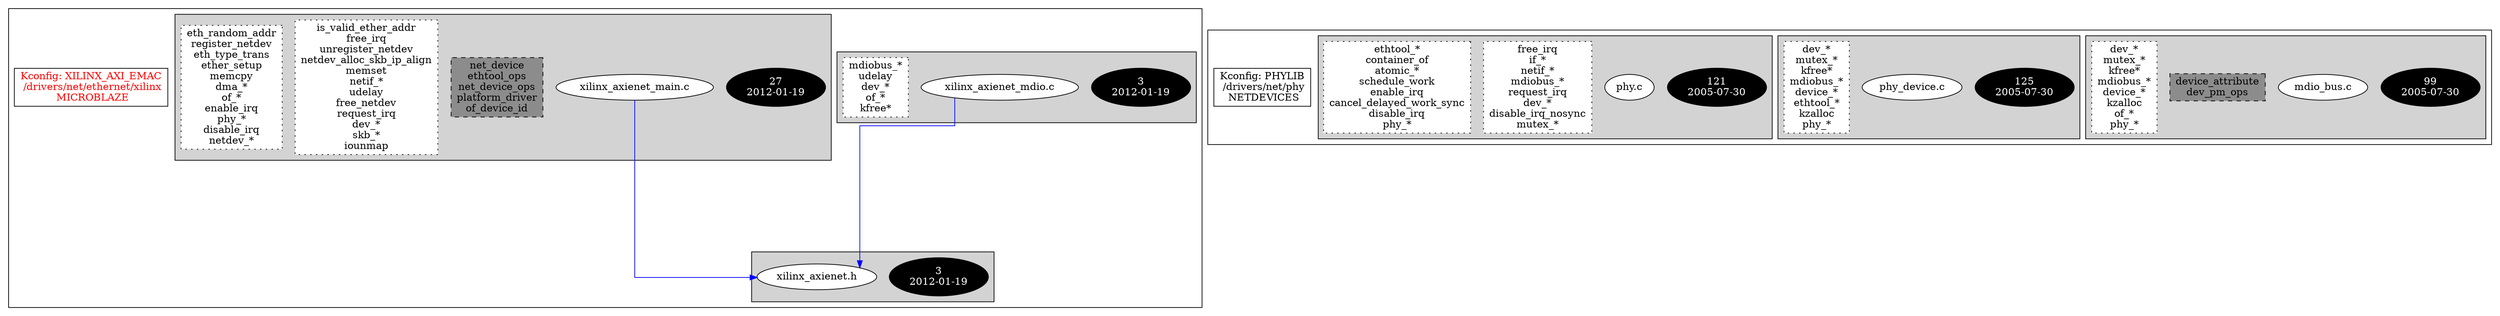 digraph Driver {
	ranksep=2;
	splines=ortho;
	//Symbol: XILINX_AXI_EMAC
	subgraph "cluster_XILINX_AXI_EMAC"{
		subgraph "cluster_xilinx_axienet_mdio.c" {
			style=filled
			"commit_xilinx_axienet_mdio.c" [style=filled, fillcolor=black, fontcolor=white, label="3\n2012-01-19"];
			"xilinx_axienet_mdio.c" [style=filled, fillcolor=white, fontcolor=black, label="xilinx_axienet_mdio.c\n"];
			"funccall0-xilinx_axienet_mdio.c" [style="filled,dotted" shape=box, fillcolor=white, fontcolor=black, label="mdiobus_*\nudelay\ndev_*\nof_*\nkfree*\n"];
		}
		subgraph "cluster_xilinx_axienet.h" {
			style=filled
			"commit_xilinx_axienet.h" [style=filled, fillcolor=black, fontcolor=white, label="3\n2012-01-19"];
			"xilinx_axienet.h" [style=filled, fillcolor=white, fontcolor=black, label="xilinx_axienet.h\n"];
		}
		subgraph "cluster_xilinx_axienet_main.c" {
			style=filled
			"commit_xilinx_axienet_main.c" [style=filled, fillcolor=black, fontcolor=white, label="27\n2012-01-19"];
			"xilinx_axienet_main.c" [style=filled, fillcolor=white, fontcolor=black, label="xilinx_axienet_main.c\n"];
			"structs-xilinx_axienet_main.c" [style="filled,dashed" shape=box, fillcolor=grey55, fontcolor=black, label="net_device\nethtool_ops\nnet_device_ops\nplatform_driver\nof_device_id\n"];
			"funccall2-xilinx_axienet_main.c" [style="filled,dotted" shape=box, fillcolor=white, fontcolor=black, label="is_valid_ether_addr\nfree_irq\nunregister_netdev\nnetdev_alloc_skb_ip_align\nmemset\nnetif_*\nudelay\nfree_netdev\nrequest_irq\ndev_*\nskb_*\niounmap\n"];
			"funccall1-xilinx_axienet_main.c" [style="filled,dotted" shape=box, fillcolor=white, fontcolor=black, label="eth_random_addr\nregister_netdev\neth_type_trans\nether_setup\nmemcpy\ndma_*\nof_*\nenable_irq\nphy_*\ndisable_irq\nnetdev_*\n"];
		}
		"K:XILINX_AXI_EMAC" [label="Kconfig: XILINX_AXI_EMAC\n /drivers/net/ethernet/xilinx\n  MICROBLAZE ", shape=box, fontcolor=red];
	}
	//Symbol: PHYLIB
	subgraph "cluster_PHYLIB"{
		subgraph "cluster_mdio_bus.c" {
			style=filled
			"commit_mdio_bus.c" [style=filled, fillcolor=black, fontcolor=white, label="99\n2005-07-30"];
			"mdio_bus.c" [style=filled, fillcolor=white, fontcolor=black, label="mdio_bus.c\n"];
			"structs-mdio_bus.c" [style="filled,dashed" shape=box, fillcolor=grey55, fontcolor=black, label="device_attribute\ndev_pm_ops\n"];
			"funccall0-mdio_bus.c" [style="filled,dotted" shape=box, fillcolor=white, fontcolor=black, label="dev_*\nmutex_*\nkfree*\nmdiobus_*\ndevice_*\nkzalloc\nof_*\nphy_*\n"];
		}
		subgraph "cluster_phy_device.c" {
			style=filled
			"commit_phy_device.c" [style=filled, fillcolor=black, fontcolor=white, label="125\n2005-07-30"];
			"phy_device.c" [style=filled, fillcolor=white, fontcolor=black, label="phy_device.c\n"];
			"funccall0-phy_device.c" [style="filled,dotted" shape=box, fillcolor=white, fontcolor=black, label="dev_*\nmutex_*\nkfree*\nmdiobus_*\ndevice_*\nethtool_*\nkzalloc\nphy_*\n"];
		}
		subgraph "cluster_phy.c" {
			style=filled
			"commit_phy.c" [style=filled, fillcolor=black, fontcolor=white, label="121\n2005-07-30"];
			"phy.c" [style=filled, fillcolor=white, fontcolor=black, label="phy.c\n"];
			"funccall2-phy.c" [style="filled,dotted" shape=box, fillcolor=white, fontcolor=black, label="free_irq\nif_*\nnetif_*\nmdiobus_*\nrequest_irq\ndev_*\ndisable_irq_nosync\nmutex_*\n"];
			"funccall1-phy.c" [style="filled,dotted" shape=box, fillcolor=white, fontcolor=black, label="ethtool_*\ncontainer_of\natomic_*\nschedule_work\nenable_irq\ncancel_delayed_work_sync\ndisable_irq\nphy_*\n"];
		}
		"K:PHYLIB" [label="Kconfig: PHYLIB\n /drivers/net/phy\n  NETDEVICES ", shape=box];
	}
"xilinx_axienet_mdio.c" -> "xilinx_axienet.h"[color=blue];
"xilinx_axienet_main.c" -> "xilinx_axienet.h"[color=blue];
}
